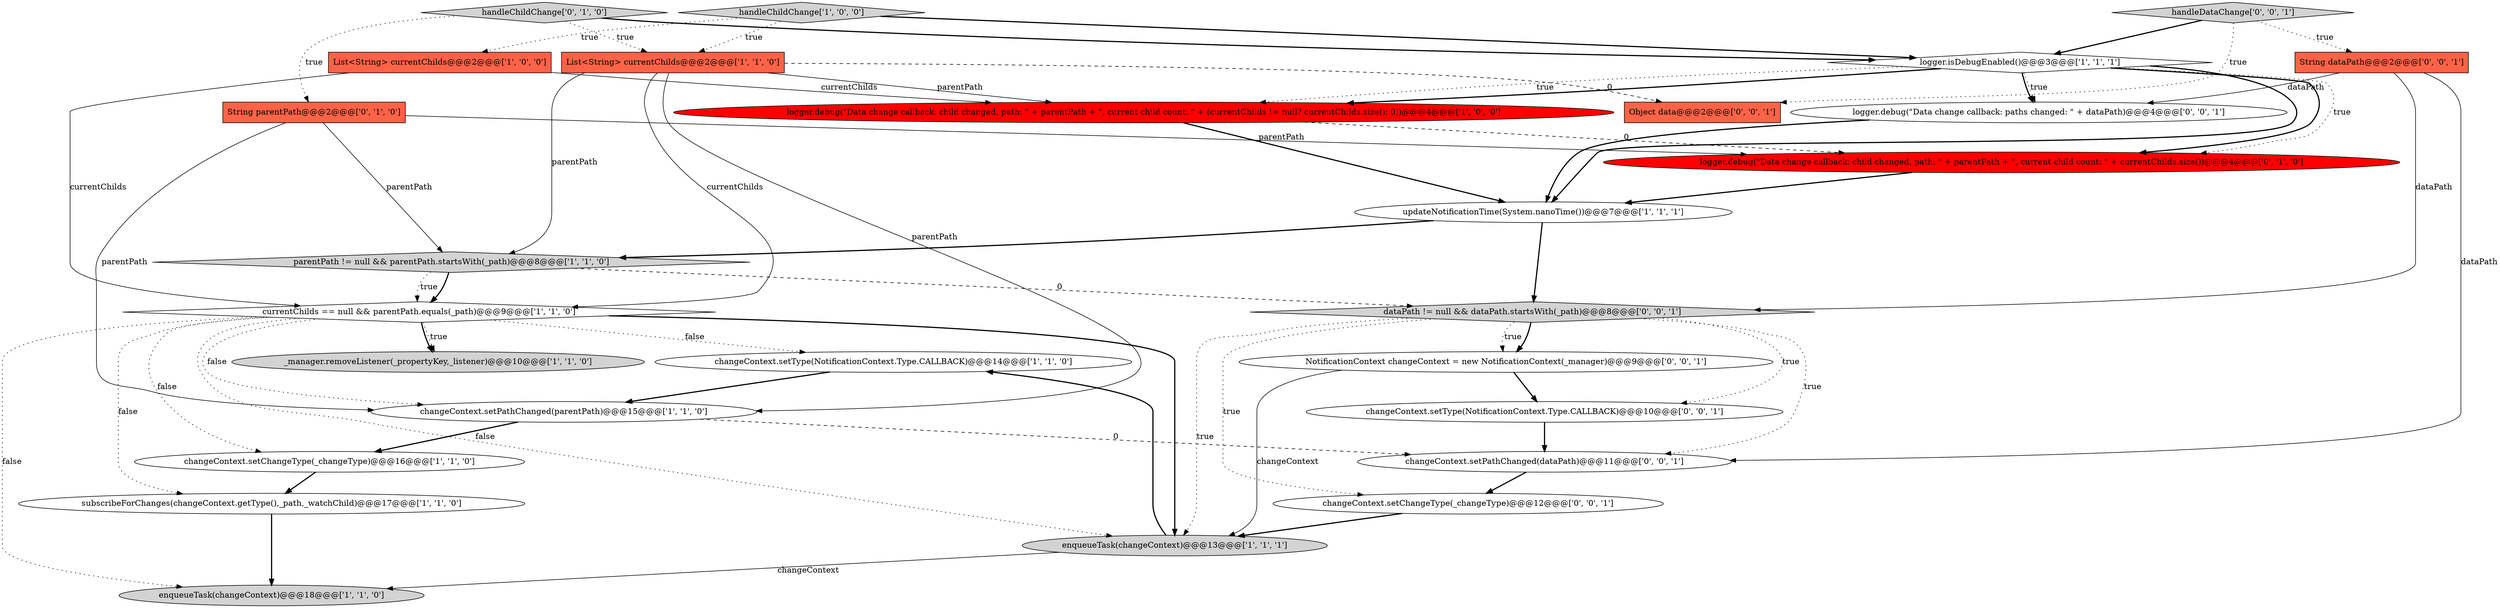 digraph {
1 [style = filled, label = "changeContext.setType(NotificationContext.Type.CALLBACK)@@@14@@@['1', '1', '0']", fillcolor = white, shape = ellipse image = "AAA0AAABBB1BBB"];
8 [style = filled, label = "List<String> currentChilds@@@2@@@['1', '0', '0']", fillcolor = tomato, shape = box image = "AAA0AAABBB1BBB"];
11 [style = filled, label = "enqueueTask(changeContext)@@@18@@@['1', '1', '0']", fillcolor = lightgray, shape = ellipse image = "AAA0AAABBB1BBB"];
24 [style = filled, label = "String dataPath@@@2@@@['0', '0', '1']", fillcolor = tomato, shape = box image = "AAA0AAABBB3BBB"];
25 [style = filled, label = "handleDataChange['0', '0', '1']", fillcolor = lightgray, shape = diamond image = "AAA0AAABBB3BBB"];
17 [style = filled, label = "handleChildChange['0', '1', '0']", fillcolor = lightgray, shape = diamond image = "AAA0AAABBB2BBB"];
2 [style = filled, label = "_manager.removeListener(_propertyKey,_listener)@@@10@@@['1', '1', '0']", fillcolor = lightgray, shape = ellipse image = "AAA0AAABBB1BBB"];
14 [style = filled, label = "List<String> currentChilds@@@2@@@['1', '1', '0']", fillcolor = tomato, shape = box image = "AAA0AAABBB1BBB"];
18 [style = filled, label = "NotificationContext changeContext = new NotificationContext(_manager)@@@9@@@['0', '0', '1']", fillcolor = white, shape = ellipse image = "AAA0AAABBB3BBB"];
4 [style = filled, label = "changeContext.setPathChanged(parentPath)@@@15@@@['1', '1', '0']", fillcolor = white, shape = ellipse image = "AAA0AAABBB1BBB"];
9 [style = filled, label = "handleChildChange['1', '0', '0']", fillcolor = lightgray, shape = diamond image = "AAA0AAABBB1BBB"];
23 [style = filled, label = "changeContext.setType(NotificationContext.Type.CALLBACK)@@@10@@@['0', '0', '1']", fillcolor = white, shape = ellipse image = "AAA0AAABBB3BBB"];
22 [style = filled, label = "changeContext.setChangeType(_changeType)@@@12@@@['0', '0', '1']", fillcolor = white, shape = ellipse image = "AAA0AAABBB3BBB"];
19 [style = filled, label = "logger.debug(\"Data change callback: paths changed: \" + dataPath)@@@4@@@['0', '0', '1']", fillcolor = white, shape = ellipse image = "AAA0AAABBB3BBB"];
3 [style = filled, label = "changeContext.setChangeType(_changeType)@@@16@@@['1', '1', '0']", fillcolor = white, shape = ellipse image = "AAA0AAABBB1BBB"];
6 [style = filled, label = "logger.isDebugEnabled()@@@3@@@['1', '1', '1']", fillcolor = white, shape = diamond image = "AAA0AAABBB1BBB"];
0 [style = filled, label = "logger.debug(\"Data change callback: child changed, path: \" + parentPath + \", current child count: \" + (currentChilds != null? currentChilds.size(): 0))@@@4@@@['1', '0', '0']", fillcolor = red, shape = ellipse image = "AAA1AAABBB1BBB"];
16 [style = filled, label = "logger.debug(\"Data change callback: child changed, path: \" + parentPath + \", current child count: \" + currentChilds.size())@@@4@@@['0', '1', '0']", fillcolor = red, shape = ellipse image = "AAA1AAABBB2BBB"];
20 [style = filled, label = "dataPath != null && dataPath.startsWith(_path)@@@8@@@['0', '0', '1']", fillcolor = lightgray, shape = diamond image = "AAA0AAABBB3BBB"];
26 [style = filled, label = "Object data@@@2@@@['0', '0', '1']", fillcolor = tomato, shape = box image = "AAA0AAABBB3BBB"];
15 [style = filled, label = "String parentPath@@@2@@@['0', '1', '0']", fillcolor = tomato, shape = box image = "AAA0AAABBB2BBB"];
12 [style = filled, label = "subscribeForChanges(changeContext.getType(),_path,_watchChild)@@@17@@@['1', '1', '0']", fillcolor = white, shape = ellipse image = "AAA0AAABBB1BBB"];
5 [style = filled, label = "updateNotificationTime(System.nanoTime())@@@7@@@['1', '1', '1']", fillcolor = white, shape = ellipse image = "AAA0AAABBB1BBB"];
13 [style = filled, label = "currentChilds == null && parentPath.equals(_path)@@@9@@@['1', '1', '0']", fillcolor = white, shape = diamond image = "AAA0AAABBB1BBB"];
10 [style = filled, label = "enqueueTask(changeContext)@@@13@@@['1', '1', '1']", fillcolor = lightgray, shape = ellipse image = "AAA0AAABBB1BBB"];
7 [style = filled, label = "parentPath != null && parentPath.startsWith(_path)@@@8@@@['1', '1', '0']", fillcolor = lightgray, shape = diamond image = "AAA0AAABBB1BBB"];
21 [style = filled, label = "changeContext.setPathChanged(dataPath)@@@11@@@['0', '0', '1']", fillcolor = white, shape = ellipse image = "AAA0AAABBB3BBB"];
7->13 [style = bold, label=""];
14->4 [style = solid, label="parentPath"];
13->10 [style = bold, label=""];
4->3 [style = bold, label=""];
1->4 [style = bold, label=""];
18->23 [style = bold, label=""];
24->20 [style = solid, label="dataPath"];
14->7 [style = solid, label="parentPath"];
17->6 [style = bold, label=""];
5->20 [style = bold, label=""];
7->13 [style = dotted, label="true"];
12->11 [style = bold, label=""];
0->16 [style = dashed, label="0"];
17->14 [style = dotted, label="true"];
7->20 [style = dashed, label="0"];
13->11 [style = dotted, label="false"];
25->24 [style = dotted, label="true"];
6->0 [style = bold, label=""];
20->21 [style = dotted, label="true"];
6->19 [style = bold, label=""];
3->12 [style = bold, label=""];
25->6 [style = bold, label=""];
4->21 [style = dashed, label="0"];
6->19 [style = dotted, label="true"];
18->10 [style = solid, label="changeContext"];
9->14 [style = dotted, label="true"];
10->11 [style = solid, label="changeContext"];
9->6 [style = bold, label=""];
14->26 [style = dashed, label="0"];
8->13 [style = solid, label="currentChilds"];
9->8 [style = dotted, label="true"];
13->2 [style = dotted, label="true"];
13->1 [style = dotted, label="false"];
19->5 [style = bold, label=""];
20->18 [style = bold, label=""];
6->5 [style = bold, label=""];
17->15 [style = dotted, label="true"];
14->13 [style = solid, label="currentChilds"];
15->4 [style = solid, label="parentPath"];
13->4 [style = dotted, label="false"];
23->21 [style = bold, label=""];
21->22 [style = bold, label=""];
6->16 [style = bold, label=""];
13->12 [style = dotted, label="false"];
20->10 [style = dotted, label="true"];
20->23 [style = dotted, label="true"];
15->16 [style = solid, label="parentPath"];
22->10 [style = bold, label=""];
20->18 [style = dotted, label="true"];
16->5 [style = bold, label=""];
24->21 [style = solid, label="dataPath"];
5->7 [style = bold, label=""];
13->3 [style = dotted, label="false"];
15->7 [style = solid, label="parentPath"];
13->10 [style = dotted, label="false"];
20->22 [style = dotted, label="true"];
8->0 [style = solid, label="currentChilds"];
6->0 [style = dotted, label="true"];
14->0 [style = solid, label="parentPath"];
10->1 [style = bold, label=""];
25->26 [style = dotted, label="true"];
6->16 [style = dotted, label="true"];
0->5 [style = bold, label=""];
13->2 [style = bold, label=""];
24->19 [style = solid, label="dataPath"];
}
